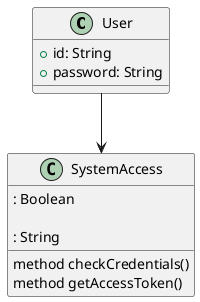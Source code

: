 @startuml
class User {
    +id: String
    +password: String
}

class SystemAccess {
    method checkCredentials()
        : Boolean
    
    method getAccessToken()
        : String
}

User --> SystemAccess
@enduml